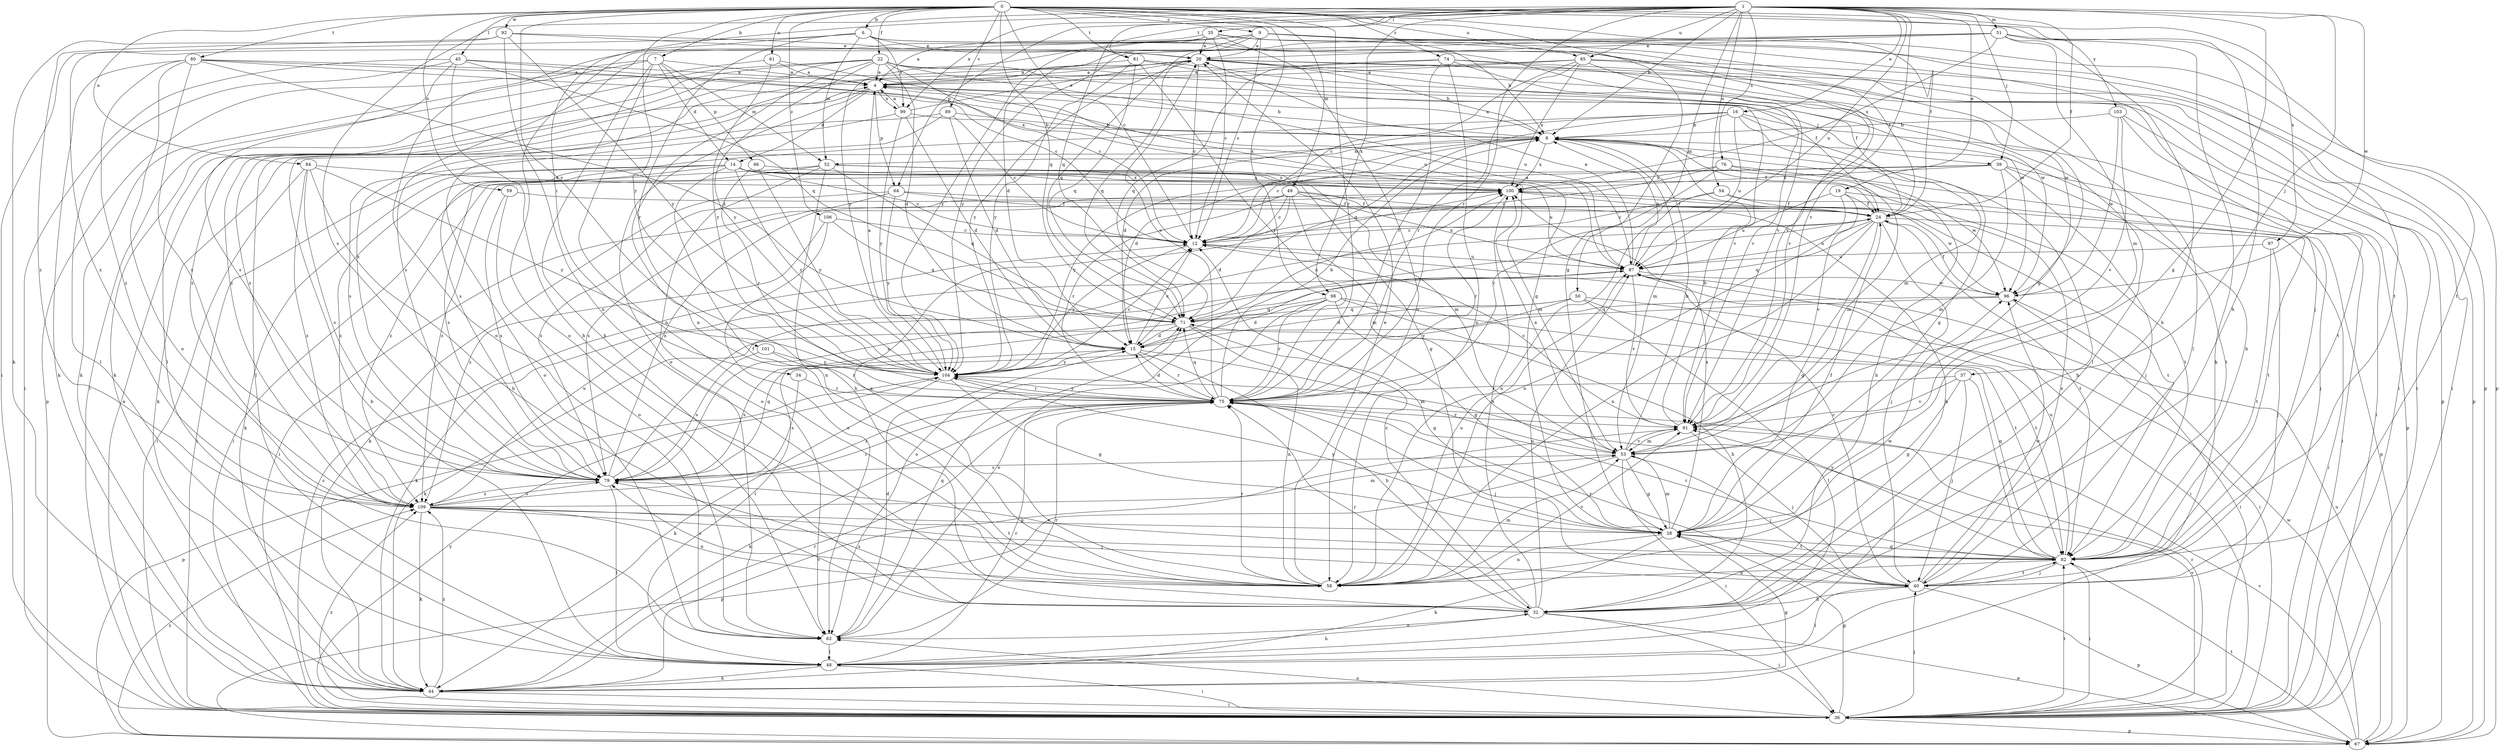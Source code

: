 strict digraph  {
0;
1;
4;
6;
7;
8;
9;
12;
14;
15;
16;
19;
20;
22;
24;
28;
32;
34;
35;
36;
37;
39;
40;
44;
45;
48;
49;
50;
51;
52;
53;
54;
58;
59;
61;
62;
64;
66;
67;
71;
74;
75;
76;
79;
80;
81;
82;
84;
85;
87;
89;
91;
92;
96;
97;
98;
99;
100;
101;
103;
104;
106;
109;
0 -> 6  [label=b];
0 -> 7  [label=b];
0 -> 9  [label=c];
0 -> 12  [label=c];
0 -> 22  [label=f];
0 -> 24  [label=f];
0 -> 28  [label=g];
0 -> 32  [label=h];
0 -> 45  [label=l];
0 -> 49  [label=m];
0 -> 59  [label=o];
0 -> 61  [label=o];
0 -> 71  [label=q];
0 -> 74  [label=r];
0 -> 75  [label=r];
0 -> 80  [label=t];
0 -> 81  [label=t];
0 -> 84  [label=u];
0 -> 85  [label=u];
0 -> 89  [label=v];
0 -> 92  [label=w];
0 -> 97  [label=x];
0 -> 98  [label=x];
0 -> 101  [label=y];
0 -> 103  [label=y];
0 -> 104  [label=y];
0 -> 106  [label=z];
1 -> 8  [label=b];
1 -> 16  [label=e];
1 -> 19  [label=e];
1 -> 24  [label=f];
1 -> 28  [label=g];
1 -> 34  [label=i];
1 -> 35  [label=i];
1 -> 37  [label=j];
1 -> 39  [label=j];
1 -> 50  [label=m];
1 -> 51  [label=m];
1 -> 54  [label=n];
1 -> 64  [label=p];
1 -> 71  [label=q];
1 -> 75  [label=r];
1 -> 76  [label=s];
1 -> 79  [label=s];
1 -> 81  [label=t];
1 -> 85  [label=u];
1 -> 87  [label=u];
1 -> 91  [label=v];
1 -> 96  [label=w];
1 -> 98  [label=x];
1 -> 99  [label=x];
4 -> 8  [label=b];
4 -> 14  [label=d];
4 -> 39  [label=j];
4 -> 48  [label=l];
4 -> 62  [label=o];
4 -> 64  [label=p];
4 -> 99  [label=x];
6 -> 20  [label=e];
6 -> 28  [label=g];
6 -> 36  [label=i];
6 -> 52  [label=m];
6 -> 62  [label=o];
6 -> 75  [label=r];
6 -> 91  [label=v];
6 -> 99  [label=x];
7 -> 4  [label=a];
7 -> 14  [label=d];
7 -> 32  [label=h];
7 -> 44  [label=k];
7 -> 52  [label=m];
7 -> 58  [label=n];
7 -> 66  [label=p];
7 -> 67  [label=p];
8 -> 4  [label=a];
8 -> 12  [label=c];
8 -> 15  [label=d];
8 -> 24  [label=f];
8 -> 32  [label=h];
8 -> 52  [label=m];
8 -> 53  [label=m];
8 -> 100  [label=x];
9 -> 12  [label=c];
9 -> 15  [label=d];
9 -> 20  [label=e];
9 -> 40  [label=j];
9 -> 48  [label=l];
9 -> 67  [label=p];
9 -> 71  [label=q];
9 -> 79  [label=s];
9 -> 82  [label=t];
9 -> 91  [label=v];
9 -> 104  [label=y];
12 -> 87  [label=u];
12 -> 104  [label=y];
14 -> 12  [label=c];
14 -> 28  [label=g];
14 -> 36  [label=i];
14 -> 44  [label=k];
14 -> 53  [label=m];
14 -> 58  [label=n];
14 -> 79  [label=s];
14 -> 82  [label=t];
14 -> 100  [label=x];
14 -> 104  [label=y];
14 -> 109  [label=z];
15 -> 12  [label=c];
15 -> 32  [label=h];
15 -> 53  [label=m];
15 -> 75  [label=r];
15 -> 79  [label=s];
15 -> 100  [label=x];
15 -> 104  [label=y];
16 -> 8  [label=b];
16 -> 15  [label=d];
16 -> 28  [label=g];
16 -> 36  [label=i];
16 -> 53  [label=m];
16 -> 71  [label=q];
16 -> 79  [label=s];
16 -> 87  [label=u];
19 -> 24  [label=f];
19 -> 58  [label=n];
19 -> 82  [label=t];
19 -> 87  [label=u];
19 -> 91  [label=v];
20 -> 4  [label=a];
20 -> 8  [label=b];
20 -> 12  [label=c];
20 -> 36  [label=i];
20 -> 48  [label=l];
20 -> 67  [label=p];
20 -> 71  [label=q];
20 -> 79  [label=s];
20 -> 96  [label=w];
20 -> 104  [label=y];
20 -> 109  [label=z];
22 -> 4  [label=a];
22 -> 12  [label=c];
22 -> 15  [label=d];
22 -> 24  [label=f];
22 -> 44  [label=k];
22 -> 48  [label=l];
22 -> 58  [label=n];
22 -> 87  [label=u];
22 -> 96  [label=w];
22 -> 104  [label=y];
22 -> 109  [label=z];
24 -> 12  [label=c];
24 -> 28  [label=g];
24 -> 36  [label=i];
24 -> 40  [label=j];
24 -> 58  [label=n];
24 -> 71  [label=q];
24 -> 79  [label=s];
24 -> 82  [label=t];
24 -> 87  [label=u];
28 -> 24  [label=f];
28 -> 44  [label=k];
28 -> 53  [label=m];
28 -> 58  [label=n];
28 -> 82  [label=t];
28 -> 100  [label=x];
28 -> 104  [label=y];
32 -> 8  [label=b];
32 -> 12  [label=c];
32 -> 36  [label=i];
32 -> 62  [label=o];
32 -> 67  [label=p];
32 -> 75  [label=r];
32 -> 79  [label=s];
32 -> 87  [label=u];
32 -> 100  [label=x];
34 -> 75  [label=r];
34 -> 79  [label=s];
35 -> 4  [label=a];
35 -> 8  [label=b];
35 -> 12  [label=c];
35 -> 20  [label=e];
35 -> 58  [label=n];
35 -> 62  [label=o];
35 -> 67  [label=p];
35 -> 104  [label=y];
36 -> 4  [label=a];
36 -> 12  [label=c];
36 -> 28  [label=g];
36 -> 40  [label=j];
36 -> 62  [label=o];
36 -> 67  [label=p];
36 -> 75  [label=r];
36 -> 82  [label=t];
36 -> 91  [label=v];
36 -> 104  [label=y];
36 -> 109  [label=z];
37 -> 28  [label=g];
37 -> 40  [label=j];
37 -> 75  [label=r];
37 -> 82  [label=t];
37 -> 91  [label=v];
39 -> 36  [label=i];
39 -> 40  [label=j];
39 -> 53  [label=m];
39 -> 82  [label=t];
39 -> 100  [label=x];
39 -> 104  [label=y];
39 -> 109  [label=z];
40 -> 12  [label=c];
40 -> 32  [label=h];
40 -> 48  [label=l];
40 -> 67  [label=p];
40 -> 75  [label=r];
40 -> 82  [label=t];
40 -> 96  [label=w];
40 -> 100  [label=x];
44 -> 28  [label=g];
44 -> 36  [label=i];
44 -> 75  [label=r];
44 -> 91  [label=v];
44 -> 109  [label=z];
45 -> 4  [label=a];
45 -> 32  [label=h];
45 -> 36  [label=i];
45 -> 48  [label=l];
45 -> 71  [label=q];
45 -> 79  [label=s];
45 -> 100  [label=x];
48 -> 8  [label=b];
48 -> 32  [label=h];
48 -> 36  [label=i];
48 -> 44  [label=k];
48 -> 75  [label=r];
49 -> 12  [label=c];
49 -> 15  [label=d];
49 -> 24  [label=f];
49 -> 53  [label=m];
49 -> 75  [label=r];
49 -> 79  [label=s];
49 -> 82  [label=t];
49 -> 87  [label=u];
50 -> 15  [label=d];
50 -> 36  [label=i];
50 -> 48  [label=l];
50 -> 71  [label=q];
50 -> 82  [label=t];
50 -> 104  [label=y];
51 -> 20  [label=e];
51 -> 32  [label=h];
51 -> 44  [label=k];
51 -> 53  [label=m];
51 -> 82  [label=t];
51 -> 100  [label=x];
51 -> 104  [label=y];
51 -> 109  [label=z];
52 -> 32  [label=h];
52 -> 36  [label=i];
52 -> 53  [label=m];
52 -> 62  [label=o];
52 -> 71  [label=q];
52 -> 87  [label=u];
52 -> 100  [label=x];
52 -> 109  [label=z];
53 -> 8  [label=b];
53 -> 28  [label=g];
53 -> 36  [label=i];
53 -> 40  [label=j];
53 -> 67  [label=p];
53 -> 79  [label=s];
53 -> 91  [label=v];
53 -> 100  [label=x];
54 -> 12  [label=c];
54 -> 24  [label=f];
54 -> 40  [label=j];
54 -> 58  [label=n];
58 -> 20  [label=e];
58 -> 53  [label=m];
58 -> 75  [label=r];
58 -> 79  [label=s];
58 -> 87  [label=u];
58 -> 91  [label=v];
58 -> 96  [label=w];
58 -> 100  [label=x];
59 -> 24  [label=f];
59 -> 62  [label=o];
59 -> 79  [label=s];
61 -> 4  [label=a];
61 -> 28  [label=g];
61 -> 36  [label=i];
61 -> 104  [label=y];
62 -> 15  [label=d];
62 -> 48  [label=l];
62 -> 71  [label=q];
62 -> 75  [label=r];
64 -> 24  [label=f];
64 -> 32  [label=h];
64 -> 44  [label=k];
64 -> 79  [label=s];
64 -> 104  [label=y];
66 -> 75  [label=r];
66 -> 100  [label=x];
66 -> 104  [label=y];
67 -> 82  [label=t];
67 -> 87  [label=u];
67 -> 91  [label=v];
67 -> 96  [label=w];
67 -> 109  [label=z];
71 -> 15  [label=d];
71 -> 28  [label=g];
71 -> 48  [label=l];
71 -> 58  [label=n];
74 -> 4  [label=a];
74 -> 36  [label=i];
74 -> 58  [label=n];
74 -> 71  [label=q];
74 -> 75  [label=r];
74 -> 91  [label=v];
74 -> 96  [label=w];
75 -> 8  [label=b];
75 -> 15  [label=d];
75 -> 20  [label=e];
75 -> 40  [label=j];
75 -> 44  [label=k];
75 -> 71  [label=q];
75 -> 91  [label=v];
75 -> 104  [label=y];
76 -> 12  [label=c];
76 -> 53  [label=m];
76 -> 67  [label=p];
76 -> 75  [label=r];
76 -> 96  [label=w];
76 -> 100  [label=x];
79 -> 24  [label=f];
79 -> 48  [label=l];
79 -> 71  [label=q];
79 -> 75  [label=r];
79 -> 100  [label=x];
79 -> 109  [label=z];
80 -> 4  [label=a];
80 -> 12  [label=c];
80 -> 15  [label=d];
80 -> 44  [label=k];
80 -> 62  [label=o];
80 -> 79  [label=s];
80 -> 87  [label=u];
80 -> 109  [label=z];
81 -> 4  [label=a];
81 -> 24  [label=f];
81 -> 71  [label=q];
81 -> 75  [label=r];
81 -> 91  [label=v];
81 -> 104  [label=y];
82 -> 8  [label=b];
82 -> 28  [label=g];
82 -> 36  [label=i];
82 -> 40  [label=j];
82 -> 58  [label=n];
82 -> 71  [label=q];
82 -> 75  [label=r];
82 -> 79  [label=s];
82 -> 87  [label=u];
82 -> 104  [label=y];
84 -> 32  [label=h];
84 -> 36  [label=i];
84 -> 79  [label=s];
84 -> 100  [label=x];
84 -> 104  [label=y];
84 -> 109  [label=z];
85 -> 4  [label=a];
85 -> 12  [label=c];
85 -> 36  [label=i];
85 -> 67  [label=p];
85 -> 75  [label=r];
85 -> 91  [label=v];
85 -> 100  [label=x];
85 -> 109  [label=z];
87 -> 4  [label=a];
87 -> 8  [label=b];
87 -> 20  [label=e];
87 -> 36  [label=i];
87 -> 44  [label=k];
87 -> 62  [label=o];
87 -> 91  [label=v];
87 -> 96  [label=w];
89 -> 8  [label=b];
89 -> 12  [label=c];
89 -> 15  [label=d];
89 -> 44  [label=k];
89 -> 62  [label=o];
91 -> 8  [label=b];
91 -> 12  [label=c];
91 -> 40  [label=j];
91 -> 53  [label=m];
92 -> 20  [label=e];
92 -> 24  [label=f];
92 -> 44  [label=k];
92 -> 58  [label=n];
92 -> 104  [label=y];
92 -> 109  [label=z];
96 -> 24  [label=f];
96 -> 36  [label=i];
96 -> 44  [label=k];
96 -> 71  [label=q];
97 -> 40  [label=j];
97 -> 82  [label=t];
97 -> 87  [label=u];
98 -> 15  [label=d];
98 -> 28  [label=g];
98 -> 32  [label=h];
98 -> 62  [label=o];
98 -> 71  [label=q];
98 -> 75  [label=r];
98 -> 82  [label=t];
99 -> 4  [label=a];
99 -> 8  [label=b];
99 -> 15  [label=d];
99 -> 20  [label=e];
99 -> 79  [label=s];
99 -> 104  [label=y];
100 -> 24  [label=f];
100 -> 36  [label=i];
100 -> 75  [label=r];
100 -> 96  [label=w];
101 -> 75  [label=r];
101 -> 79  [label=s];
101 -> 104  [label=y];
103 -> 8  [label=b];
103 -> 67  [label=p];
103 -> 82  [label=t];
103 -> 91  [label=v];
103 -> 96  [label=w];
104 -> 4  [label=a];
104 -> 12  [label=c];
104 -> 28  [label=g];
104 -> 44  [label=k];
104 -> 67  [label=p];
104 -> 75  [label=r];
106 -> 12  [label=c];
106 -> 62  [label=o];
106 -> 71  [label=q];
106 -> 109  [label=z];
109 -> 28  [label=g];
109 -> 40  [label=j];
109 -> 44  [label=k];
109 -> 53  [label=m];
109 -> 58  [label=n];
109 -> 75  [label=r];
109 -> 79  [label=s];
109 -> 82  [label=t];
109 -> 87  [label=u];
}
